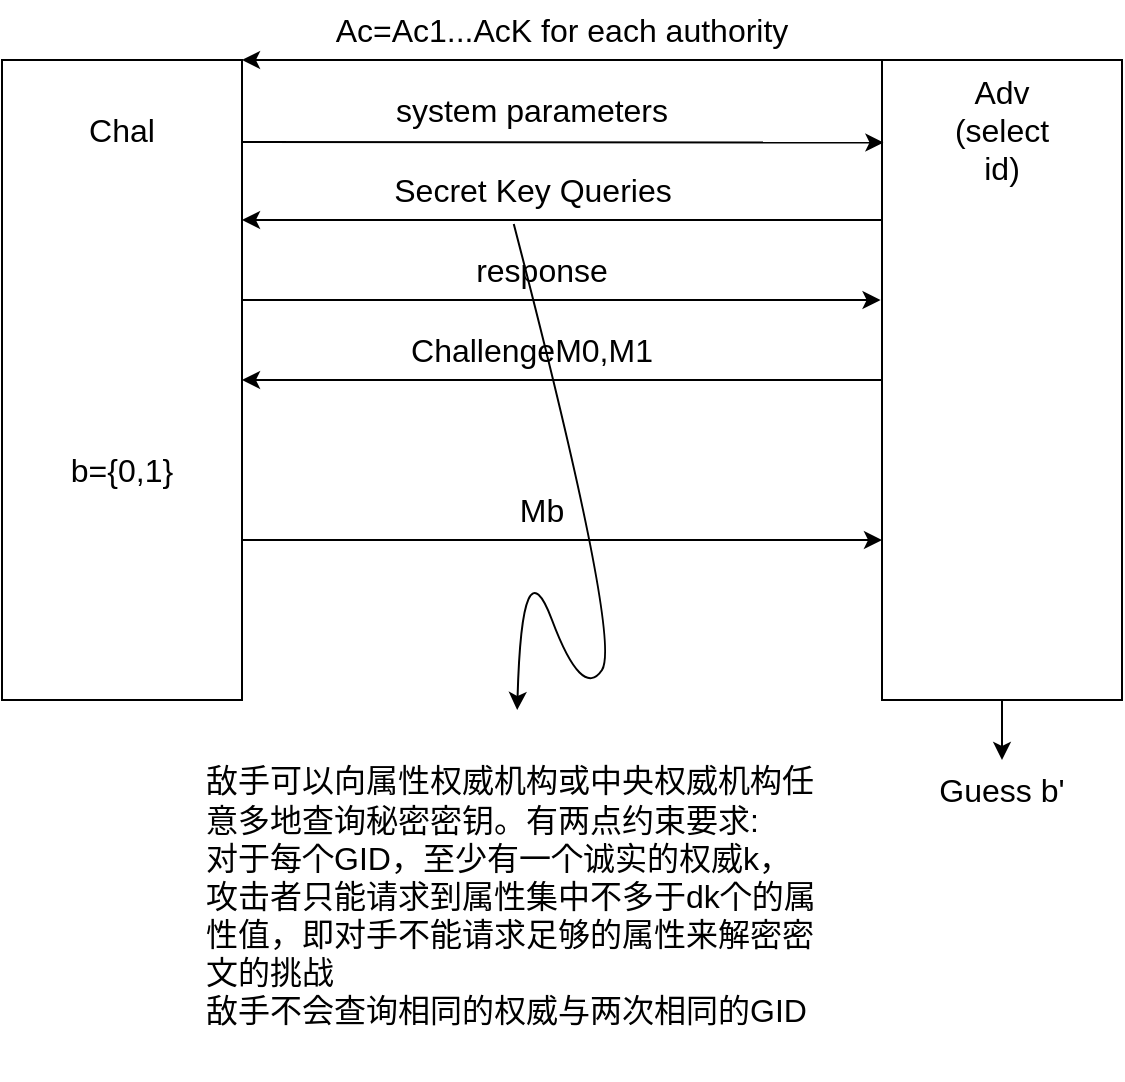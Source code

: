 <mxfile version="20.8.1" type="github">
  <diagram id="4oBu48noKcRP6mXdsUqn" name="第 1 页">
    <mxGraphModel dx="794" dy="478" grid="1" gridSize="10" guides="1" tooltips="1" connect="1" arrows="1" fold="1" page="1" pageScale="1" pageWidth="827" pageHeight="1169" math="0" shadow="0">
      <root>
        <mxCell id="0" />
        <mxCell id="1" parent="0" />
        <mxCell id="vYLSqCHWeaM7cHuhahDU-22" style="edgeStyle=orthogonalEdgeStyle;rounded=0;orthogonalLoop=1;jettySize=auto;html=1;exitX=1;exitY=0.75;exitDx=0;exitDy=0;entryX=0;entryY=0.75;entryDx=0;entryDy=0;fontSize=16;" edge="1" parent="1" source="vYLSqCHWeaM7cHuhahDU-1" target="vYLSqCHWeaM7cHuhahDU-2">
          <mxGeometry relative="1" as="geometry" />
        </mxCell>
        <mxCell id="vYLSqCHWeaM7cHuhahDU-1" value="" style="rounded=0;whiteSpace=wrap;html=1;" vertex="1" parent="1">
          <mxGeometry x="120" y="80" width="120" height="320" as="geometry" />
        </mxCell>
        <mxCell id="vYLSqCHWeaM7cHuhahDU-2" value="" style="rounded=0;whiteSpace=wrap;html=1;" vertex="1" parent="1">
          <mxGeometry x="560" y="80" width="120" height="320" as="geometry" />
        </mxCell>
        <mxCell id="vYLSqCHWeaM7cHuhahDU-3" value="&lt;font style=&quot;font-size: 16px;&quot;&gt;Chal&lt;/font&gt;" style="text;html=1;strokeColor=none;fillColor=none;align=center;verticalAlign=middle;whiteSpace=wrap;rounded=0;" vertex="1" parent="1">
          <mxGeometry x="150" y="100" width="60" height="30" as="geometry" />
        </mxCell>
        <mxCell id="vYLSqCHWeaM7cHuhahDU-4" value="Adv&lt;br&gt;(select id)" style="text;html=1;strokeColor=none;fillColor=none;align=center;verticalAlign=middle;whiteSpace=wrap;rounded=0;fontSize=16;" vertex="1" parent="1">
          <mxGeometry x="590" y="100" width="60" height="30" as="geometry" />
        </mxCell>
        <mxCell id="vYLSqCHWeaM7cHuhahDU-5" value="b={0,1}" style="text;html=1;strokeColor=none;fillColor=none;align=center;verticalAlign=middle;whiteSpace=wrap;rounded=0;fontSize=16;" vertex="1" parent="1">
          <mxGeometry x="150" y="270" width="60" height="30" as="geometry" />
        </mxCell>
        <mxCell id="vYLSqCHWeaM7cHuhahDU-6" value="" style="endArrow=classic;html=1;rounded=0;fontSize=16;entryX=1;entryY=0;entryDx=0;entryDy=0;exitX=0;exitY=0;exitDx=0;exitDy=0;" edge="1" parent="1" source="vYLSqCHWeaM7cHuhahDU-2" target="vYLSqCHWeaM7cHuhahDU-1">
          <mxGeometry width="50" height="50" relative="1" as="geometry">
            <mxPoint x="560" y="119" as="sourcePoint" />
            <mxPoint x="430" y="200" as="targetPoint" />
          </mxGeometry>
        </mxCell>
        <mxCell id="vYLSqCHWeaM7cHuhahDU-7" value="Ac=Ac1...AcK for each authority" style="text;html=1;strokeColor=none;fillColor=none;align=center;verticalAlign=middle;whiteSpace=wrap;rounded=0;fontSize=16;" vertex="1" parent="1">
          <mxGeometry x="255" y="50" width="290" height="30" as="geometry" />
        </mxCell>
        <mxCell id="vYLSqCHWeaM7cHuhahDU-8" value="" style="endArrow=classic;html=1;rounded=0;fontSize=16;entryX=0.006;entryY=0.129;entryDx=0;entryDy=0;entryPerimeter=0;" edge="1" parent="1" target="vYLSqCHWeaM7cHuhahDU-2">
          <mxGeometry width="50" height="50" relative="1" as="geometry">
            <mxPoint x="240" y="121" as="sourcePoint" />
            <mxPoint x="430" y="180" as="targetPoint" />
          </mxGeometry>
        </mxCell>
        <mxCell id="vYLSqCHWeaM7cHuhahDU-10" value="system parameters" style="text;html=1;strokeColor=none;fillColor=none;align=center;verticalAlign=middle;whiteSpace=wrap;rounded=0;fontSize=16;" vertex="1" parent="1">
          <mxGeometry x="255" y="90" width="260" height="30" as="geometry" />
        </mxCell>
        <mxCell id="vYLSqCHWeaM7cHuhahDU-14" value="" style="endArrow=classic;html=1;rounded=0;fontSize=16;exitX=0;exitY=0.25;exitDx=0;exitDy=0;entryX=1;entryY=0.25;entryDx=0;entryDy=0;" edge="1" parent="1" source="vYLSqCHWeaM7cHuhahDU-2" target="vYLSqCHWeaM7cHuhahDU-1">
          <mxGeometry width="50" height="50" relative="1" as="geometry">
            <mxPoint x="380" y="230" as="sourcePoint" />
            <mxPoint x="430" y="180" as="targetPoint" />
          </mxGeometry>
        </mxCell>
        <mxCell id="vYLSqCHWeaM7cHuhahDU-15" value="Secret Key Queries" style="text;html=1;strokeColor=none;fillColor=none;align=center;verticalAlign=middle;whiteSpace=wrap;rounded=0;fontSize=16;" vertex="1" parent="1">
          <mxGeometry x="242.5" y="130" width="285" height="30" as="geometry" />
        </mxCell>
        <mxCell id="vYLSqCHWeaM7cHuhahDU-17" style="edgeStyle=orthogonalEdgeStyle;rounded=0;orthogonalLoop=1;jettySize=auto;html=1;exitX=0.5;exitY=1;exitDx=0;exitDy=0;fontSize=16;" edge="1" parent="1" source="vYLSqCHWeaM7cHuhahDU-1" target="vYLSqCHWeaM7cHuhahDU-1">
          <mxGeometry relative="1" as="geometry" />
        </mxCell>
        <mxCell id="vYLSqCHWeaM7cHuhahDU-18" value="response" style="text;html=1;strokeColor=none;fillColor=none;align=center;verticalAlign=middle;whiteSpace=wrap;rounded=0;fontSize=16;" vertex="1" parent="1">
          <mxGeometry x="300" y="170" width="180" height="30" as="geometry" />
        </mxCell>
        <mxCell id="vYLSqCHWeaM7cHuhahDU-19" value="" style="endArrow=classic;html=1;rounded=0;fontSize=16;entryX=-0.006;entryY=0.375;entryDx=0;entryDy=0;entryPerimeter=0;" edge="1" parent="1" target="vYLSqCHWeaM7cHuhahDU-2">
          <mxGeometry width="50" height="50" relative="1" as="geometry">
            <mxPoint x="240" y="200" as="sourcePoint" />
            <mxPoint x="430" y="230" as="targetPoint" />
          </mxGeometry>
        </mxCell>
        <mxCell id="vYLSqCHWeaM7cHuhahDU-20" value="ChallengeM0,M1" style="text;html=1;strokeColor=none;fillColor=none;align=center;verticalAlign=middle;whiteSpace=wrap;rounded=0;fontSize=16;" vertex="1" parent="1">
          <mxGeometry x="290" y="210" width="190" height="30" as="geometry" />
        </mxCell>
        <mxCell id="vYLSqCHWeaM7cHuhahDU-21" value="" style="endArrow=classic;html=1;rounded=0;fontSize=16;exitX=0;exitY=0.5;exitDx=0;exitDy=0;entryX=1;entryY=0.5;entryDx=0;entryDy=0;" edge="1" parent="1" source="vYLSqCHWeaM7cHuhahDU-2" target="vYLSqCHWeaM7cHuhahDU-1">
          <mxGeometry width="50" height="50" relative="1" as="geometry">
            <mxPoint x="380" y="280" as="sourcePoint" />
            <mxPoint x="430" y="230" as="targetPoint" />
          </mxGeometry>
        </mxCell>
        <mxCell id="vYLSqCHWeaM7cHuhahDU-23" value="Mb" style="text;html=1;strokeColor=none;fillColor=none;align=center;verticalAlign=middle;whiteSpace=wrap;rounded=0;fontSize=16;" vertex="1" parent="1">
          <mxGeometry x="320" y="290" width="140" height="30" as="geometry" />
        </mxCell>
        <mxCell id="vYLSqCHWeaM7cHuhahDU-24" value="" style="endArrow=classic;html=1;rounded=0;fontSize=16;exitX=0.5;exitY=1;exitDx=0;exitDy=0;" edge="1" parent="1" source="vYLSqCHWeaM7cHuhahDU-2" target="vYLSqCHWeaM7cHuhahDU-25">
          <mxGeometry width="50" height="50" relative="1" as="geometry">
            <mxPoint x="440" y="410" as="sourcePoint" />
            <mxPoint x="620" y="440" as="targetPoint" />
          </mxGeometry>
        </mxCell>
        <mxCell id="vYLSqCHWeaM7cHuhahDU-25" value="Guess b&#39;" style="text;html=1;strokeColor=none;fillColor=none;align=center;verticalAlign=middle;whiteSpace=wrap;rounded=0;fontSize=16;" vertex="1" parent="1">
          <mxGeometry x="575" y="430" width="90" height="30" as="geometry" />
        </mxCell>
        <mxCell id="vYLSqCHWeaM7cHuhahDU-27" value="" style="curved=1;endArrow=classic;html=1;rounded=0;fontSize=16;exitX=0.468;exitY=1.067;exitDx=0;exitDy=0;exitPerimeter=0;" edge="1" parent="1" source="vYLSqCHWeaM7cHuhahDU-15" target="vYLSqCHWeaM7cHuhahDU-28">
          <mxGeometry width="50" height="50" relative="1" as="geometry">
            <mxPoint x="380" y="370" as="sourcePoint" />
            <mxPoint x="330" y="420" as="targetPoint" />
            <Array as="points">
              <mxPoint x="430" y="370" />
              <mxPoint x="410" y="400" />
              <mxPoint x="380" y="320" />
            </Array>
          </mxGeometry>
        </mxCell>
        <mxCell id="vYLSqCHWeaM7cHuhahDU-28" value="&lt;div style=&quot;&quot;&gt;敌手可以向属性权威机构或中央权威机构任意多地查询秘密密钥。有两点约束要求:&lt;/div&gt;&lt;div&gt;对于每个GID，至少有一个诚实的权威k，攻击者只能请求到属性集中不多于dk个的属性值，即对手不能请求足够的属性来解密密文的挑战&lt;/div&gt;&lt;div&gt;敌手不会查询相同的权威与两次相同的GID&lt;/div&gt;" style="text;html=1;strokeColor=none;fillColor=none;align=left;verticalAlign=middle;whiteSpace=wrap;rounded=0;fontSize=16;" vertex="1" parent="1">
          <mxGeometry x="220" y="405" width="310" height="185" as="geometry" />
        </mxCell>
      </root>
    </mxGraphModel>
  </diagram>
</mxfile>

